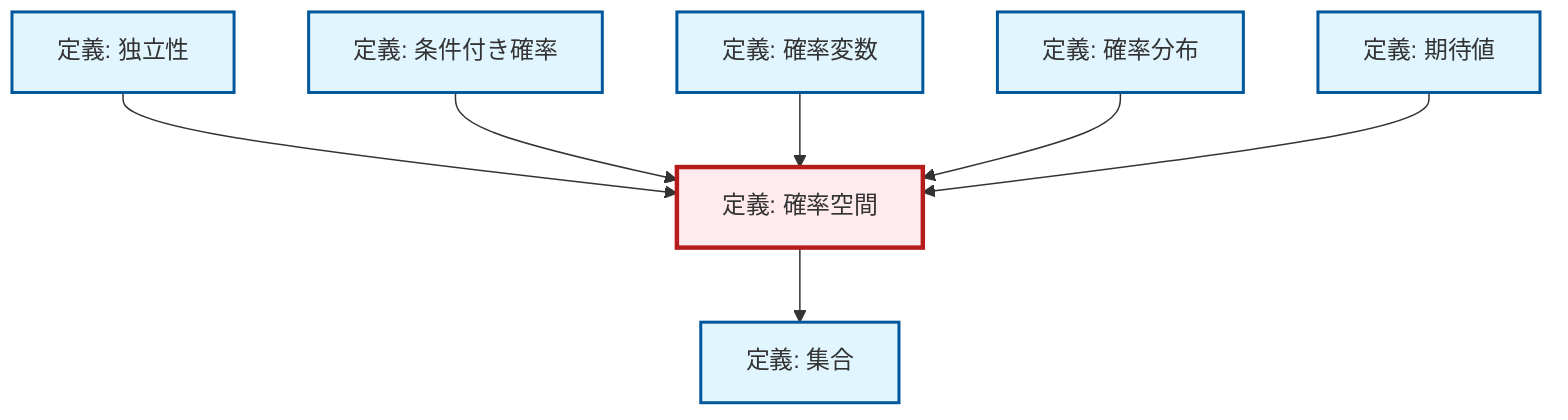graph TD
    classDef definition fill:#e1f5fe,stroke:#01579b,stroke-width:2px
    classDef theorem fill:#f3e5f5,stroke:#4a148c,stroke-width:2px
    classDef axiom fill:#fff3e0,stroke:#e65100,stroke-width:2px
    classDef example fill:#e8f5e9,stroke:#1b5e20,stroke-width:2px
    classDef current fill:#ffebee,stroke:#b71c1c,stroke-width:3px
    def-independence["定義: 独立性"]:::definition
    def-random-variable["定義: 確率変数"]:::definition
    def-set["定義: 集合"]:::definition
    def-probability-distribution["定義: 確率分布"]:::definition
    def-expectation["定義: 期待値"]:::definition
    def-conditional-probability["定義: 条件付き確率"]:::definition
    def-probability-space["定義: 確率空間"]:::definition
    def-independence --> def-probability-space
    def-probability-space --> def-set
    def-conditional-probability --> def-probability-space
    def-random-variable --> def-probability-space
    def-probability-distribution --> def-probability-space
    def-expectation --> def-probability-space
    class def-probability-space current